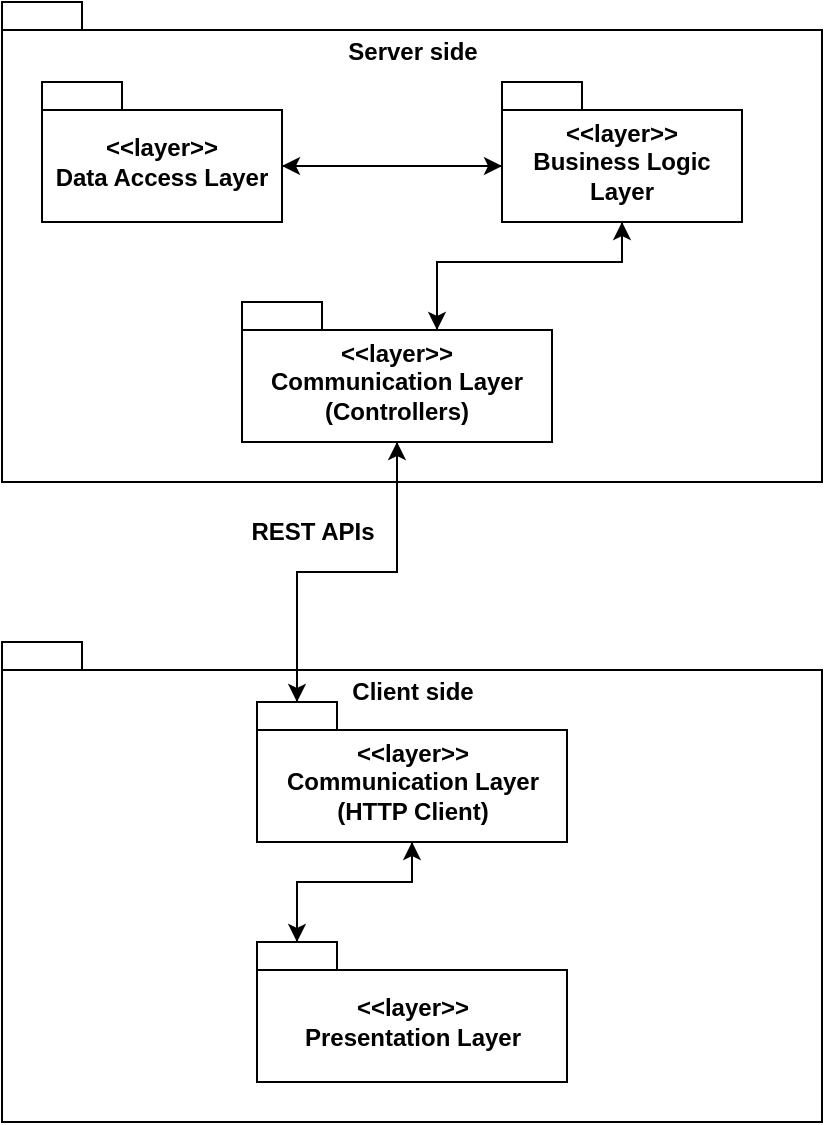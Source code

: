 <mxfile version="24.2.1" type="github">
  <diagram id="wFE0QG_FPsp0jaGvCLVb" name="Page-1">
    <mxGraphModel dx="1191" dy="617" grid="1" gridSize="10" guides="1" tooltips="1" connect="1" arrows="1" fold="1" page="1" pageScale="1" pageWidth="850" pageHeight="1100" math="0" shadow="0">
      <root>
        <mxCell id="0" />
        <mxCell id="1" parent="0" />
        <mxCell id="HKSDCgoj5RYc5h3AGMSB-9" value="&lt;div style=&quot;&quot;&gt;&lt;br&gt;&lt;/div&gt;" style="shape=folder;fontStyle=1;spacingTop=10;tabWidth=40;tabHeight=14;tabPosition=left;html=1;whiteSpace=wrap;" vertex="1" parent="1">
          <mxGeometry x="210" y="30" width="410" height="240" as="geometry" />
        </mxCell>
        <mxCell id="HKSDCgoj5RYc5h3AGMSB-10" value="&lt;span id=&quot;selected_text&quot;&gt;&lt;/span&gt;&amp;lt;&amp;lt;layer&amp;gt;&amp;gt;&lt;div&gt;Data Access Layer&lt;/div&gt;" style="shape=folder;fontStyle=1;spacingTop=10;tabWidth=40;tabHeight=14;tabPosition=left;html=1;whiteSpace=wrap;" vertex="1" parent="1">
          <mxGeometry x="230" y="70" width="120" height="70" as="geometry" />
        </mxCell>
        <mxCell id="HKSDCgoj5RYc5h3AGMSB-11" value="&lt;span id=&quot;selected_text&quot;&gt;&lt;/span&gt;Server side" style="text;html=1;align=center;verticalAlign=middle;resizable=0;points=[];autosize=1;strokeColor=none;fillColor=none;fontStyle=1" vertex="1" parent="1">
          <mxGeometry x="375" y="40" width="80" height="30" as="geometry" />
        </mxCell>
        <mxCell id="HKSDCgoj5RYc5h3AGMSB-13" value="&amp;lt;&amp;lt;layer&amp;gt;&amp;gt;&lt;div&gt;Business Logic Layer&lt;/div&gt;" style="shape=folder;fontStyle=1;spacingTop=10;tabWidth=40;tabHeight=14;tabPosition=left;html=1;whiteSpace=wrap;" vertex="1" parent="1">
          <mxGeometry x="460" y="70" width="120" height="70" as="geometry" />
        </mxCell>
        <mxCell id="HKSDCgoj5RYc5h3AGMSB-14" value="&amp;lt;&amp;lt;layer&amp;gt;&amp;gt;&lt;br&gt;Communication Layer (Controllers)" style="shape=folder;fontStyle=1;spacingTop=10;tabWidth=40;tabHeight=14;tabPosition=left;html=1;whiteSpace=wrap;" vertex="1" parent="1">
          <mxGeometry x="330" y="180" width="155" height="70" as="geometry" />
        </mxCell>
        <mxCell id="HKSDCgoj5RYc5h3AGMSB-15" style="edgeStyle=orthogonalEdgeStyle;rounded=0;orthogonalLoop=1;jettySize=auto;html=1;exitX=0;exitY=0;exitDx=97.5;exitDy=14;exitPerimeter=0;entryX=0.5;entryY=1;entryDx=0;entryDy=0;entryPerimeter=0;" edge="1" parent="1" source="HKSDCgoj5RYc5h3AGMSB-14" target="HKSDCgoj5RYc5h3AGMSB-13">
          <mxGeometry relative="1" as="geometry" />
        </mxCell>
        <mxCell id="HKSDCgoj5RYc5h3AGMSB-18" style="edgeStyle=orthogonalEdgeStyle;rounded=0;orthogonalLoop=1;jettySize=auto;html=1;exitX=0.5;exitY=1;exitDx=0;exitDy=0;exitPerimeter=0;entryX=0;entryY=0;entryDx=97.5;entryDy=14;entryPerimeter=0;" edge="1" parent="1" source="HKSDCgoj5RYc5h3AGMSB-13" target="HKSDCgoj5RYc5h3AGMSB-14">
          <mxGeometry relative="1" as="geometry" />
        </mxCell>
        <mxCell id="HKSDCgoj5RYc5h3AGMSB-19" style="edgeStyle=orthogonalEdgeStyle;rounded=0;orthogonalLoop=1;jettySize=auto;html=1;exitX=0;exitY=0;exitDx=120;exitDy=42;exitPerimeter=0;entryX=0;entryY=0;entryDx=0;entryDy=42;entryPerimeter=0;" edge="1" parent="1" source="HKSDCgoj5RYc5h3AGMSB-10" target="HKSDCgoj5RYc5h3AGMSB-13">
          <mxGeometry relative="1" as="geometry" />
        </mxCell>
        <mxCell id="HKSDCgoj5RYc5h3AGMSB-20" style="edgeStyle=orthogonalEdgeStyle;rounded=0;orthogonalLoop=1;jettySize=auto;html=1;exitX=0;exitY=0;exitDx=0;exitDy=42;exitPerimeter=0;entryX=0;entryY=0;entryDx=120;entryDy=42;entryPerimeter=0;" edge="1" parent="1" source="HKSDCgoj5RYc5h3AGMSB-13" target="HKSDCgoj5RYc5h3AGMSB-10">
          <mxGeometry relative="1" as="geometry" />
        </mxCell>
        <mxCell id="HKSDCgoj5RYc5h3AGMSB-21" value="&lt;div style=&quot;&quot;&gt;&lt;br&gt;&lt;/div&gt;" style="shape=folder;fontStyle=1;spacingTop=10;tabWidth=40;tabHeight=14;tabPosition=left;html=1;whiteSpace=wrap;" vertex="1" parent="1">
          <mxGeometry x="210" y="350" width="410" height="240" as="geometry" />
        </mxCell>
        <mxCell id="HKSDCgoj5RYc5h3AGMSB-23" value="Client &lt;span id=&quot;selected_text&quot;&gt;&lt;/span&gt;side" style="text;html=1;align=center;verticalAlign=middle;resizable=0;points=[];autosize=1;strokeColor=none;fillColor=none;fontStyle=1" vertex="1" parent="1">
          <mxGeometry x="375" y="360" width="80" height="30" as="geometry" />
        </mxCell>
        <mxCell id="HKSDCgoj5RYc5h3AGMSB-25" value="&lt;span id=&quot;selected_text&quot;&gt;&lt;/span&gt;&amp;lt;&amp;lt;layer&amp;gt;&amp;gt;&lt;br&gt;Communication Layer (HTTP Client)" style="shape=folder;fontStyle=1;spacingTop=10;tabWidth=40;tabHeight=14;tabPosition=left;html=1;whiteSpace=wrap;" vertex="1" parent="1">
          <mxGeometry x="337.5" y="380" width="155" height="70" as="geometry" />
        </mxCell>
        <mxCell id="HKSDCgoj5RYc5h3AGMSB-31" style="edgeStyle=orthogonalEdgeStyle;rounded=0;orthogonalLoop=1;jettySize=auto;html=1;exitX=0;exitY=0;exitDx=20;exitDy=0;exitPerimeter=0;entryX=0.5;entryY=1;entryDx=0;entryDy=0;entryPerimeter=0;" edge="1" parent="1" source="HKSDCgoj5RYc5h3AGMSB-25" target="HKSDCgoj5RYc5h3AGMSB-14">
          <mxGeometry relative="1" as="geometry" />
        </mxCell>
        <mxCell id="HKSDCgoj5RYc5h3AGMSB-32" value="&lt;b&gt;REST APIs&lt;/b&gt;" style="text;html=1;align=center;verticalAlign=middle;resizable=0;points=[];autosize=1;strokeColor=none;fillColor=none;" vertex="1" parent="1">
          <mxGeometry x="320" y="280" width="90" height="30" as="geometry" />
        </mxCell>
        <mxCell id="HKSDCgoj5RYc5h3AGMSB-33" style="edgeStyle=orthogonalEdgeStyle;rounded=0;orthogonalLoop=1;jettySize=auto;html=1;exitX=0.5;exitY=1;exitDx=0;exitDy=0;exitPerimeter=0;entryX=0;entryY=0;entryDx=20;entryDy=0;entryPerimeter=0;" edge="1" parent="1" source="HKSDCgoj5RYc5h3AGMSB-14" target="HKSDCgoj5RYc5h3AGMSB-25">
          <mxGeometry relative="1" as="geometry" />
        </mxCell>
        <mxCell id="HKSDCgoj5RYc5h3AGMSB-35" value="&lt;span id=&quot;selected_text&quot;&gt;&lt;/span&gt;&amp;lt;&amp;lt;layer&amp;gt;&amp;gt;&lt;br&gt;Presentation Layer" style="shape=folder;fontStyle=1;spacingTop=10;tabWidth=40;tabHeight=14;tabPosition=left;html=1;whiteSpace=wrap;" vertex="1" parent="1">
          <mxGeometry x="337.5" y="500" width="155" height="70" as="geometry" />
        </mxCell>
        <mxCell id="HKSDCgoj5RYc5h3AGMSB-38" style="edgeStyle=orthogonalEdgeStyle;rounded=0;orthogonalLoop=1;jettySize=auto;html=1;exitX=0.5;exitY=1;exitDx=0;exitDy=0;exitPerimeter=0;entryX=0;entryY=0;entryDx=20;entryDy=0;entryPerimeter=0;" edge="1" parent="1" source="HKSDCgoj5RYc5h3AGMSB-25" target="HKSDCgoj5RYc5h3AGMSB-35">
          <mxGeometry relative="1" as="geometry">
            <Array as="points">
              <mxPoint x="415" y="470" />
              <mxPoint x="358" y="470" />
            </Array>
          </mxGeometry>
        </mxCell>
        <mxCell id="HKSDCgoj5RYc5h3AGMSB-39" style="edgeStyle=orthogonalEdgeStyle;rounded=0;orthogonalLoop=1;jettySize=auto;html=1;exitX=0;exitY=0;exitDx=20;exitDy=0;exitPerimeter=0;entryX=0.5;entryY=1;entryDx=0;entryDy=0;entryPerimeter=0;" edge="1" parent="1" source="HKSDCgoj5RYc5h3AGMSB-35" target="HKSDCgoj5RYc5h3AGMSB-25">
          <mxGeometry relative="1" as="geometry">
            <Array as="points">
              <mxPoint x="358" y="470" />
              <mxPoint x="415" y="470" />
            </Array>
          </mxGeometry>
        </mxCell>
      </root>
    </mxGraphModel>
  </diagram>
</mxfile>
